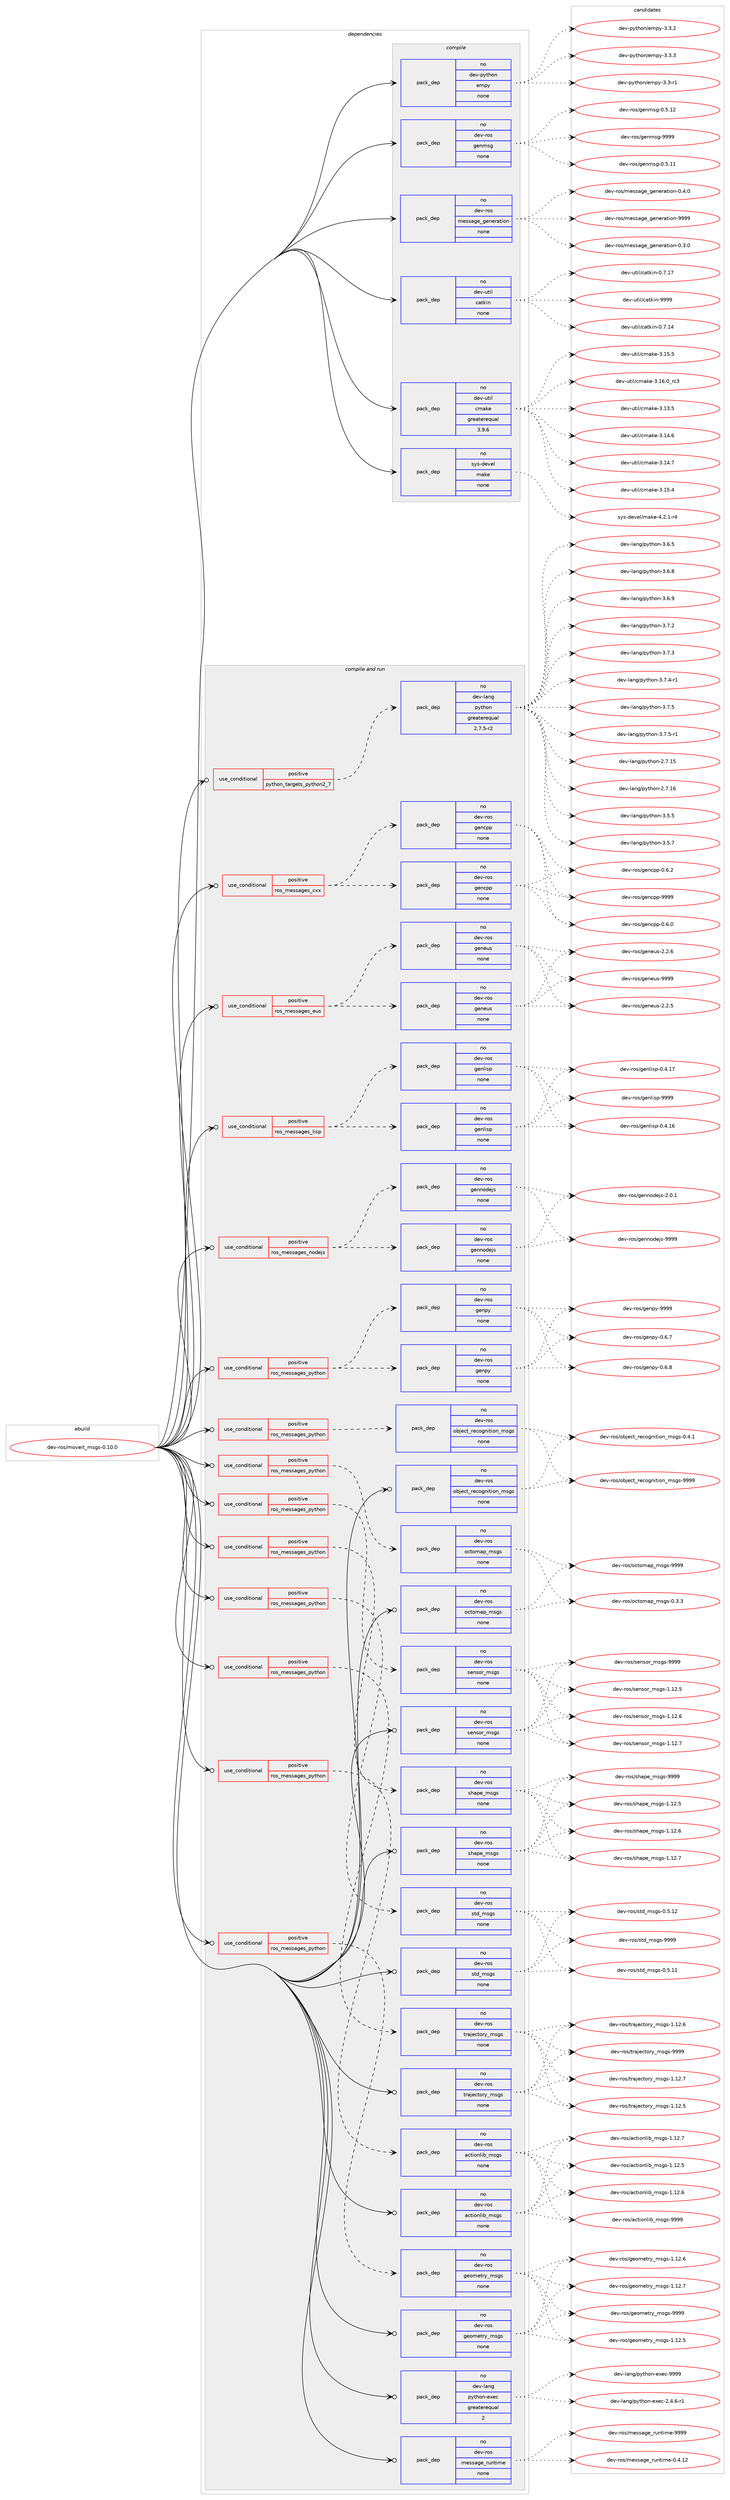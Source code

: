 digraph prolog {

# *************
# Graph options
# *************

newrank=true;
concentrate=true;
compound=true;
graph [rankdir=LR,fontname=Helvetica,fontsize=10,ranksep=1.5];#, ranksep=2.5, nodesep=0.2];
edge  [arrowhead=vee];
node  [fontname=Helvetica,fontsize=10];

# **********
# The ebuild
# **********

subgraph cluster_leftcol {
color=gray;
rank=same;
label=<<i>ebuild</i>>;
id [label="dev-ros/moveit_msgs-0.10.0", color=red, width=4, href="../dev-ros/moveit_msgs-0.10.0.svg"];
}

# ****************
# The dependencies
# ****************

subgraph cluster_midcol {
color=gray;
label=<<i>dependencies</i>>;
subgraph cluster_compile {
fillcolor="#eeeeee";
style=filled;
label=<<i>compile</i>>;
subgraph pack490744 {
dependency656495 [label=<<TABLE BORDER="0" CELLBORDER="1" CELLSPACING="0" CELLPADDING="4" WIDTH="220"><TR><TD ROWSPAN="6" CELLPADDING="30">pack_dep</TD></TR><TR><TD WIDTH="110">no</TD></TR><TR><TD>dev-python</TD></TR><TR><TD>empy</TD></TR><TR><TD>none</TD></TR><TR><TD></TD></TR></TABLE>>, shape=none, color=blue];
}
id:e -> dependency656495:w [weight=20,style="solid",arrowhead="vee"];
subgraph pack490745 {
dependency656496 [label=<<TABLE BORDER="0" CELLBORDER="1" CELLSPACING="0" CELLPADDING="4" WIDTH="220"><TR><TD ROWSPAN="6" CELLPADDING="30">pack_dep</TD></TR><TR><TD WIDTH="110">no</TD></TR><TR><TD>dev-ros</TD></TR><TR><TD>genmsg</TD></TR><TR><TD>none</TD></TR><TR><TD></TD></TR></TABLE>>, shape=none, color=blue];
}
id:e -> dependency656496:w [weight=20,style="solid",arrowhead="vee"];
subgraph pack490746 {
dependency656497 [label=<<TABLE BORDER="0" CELLBORDER="1" CELLSPACING="0" CELLPADDING="4" WIDTH="220"><TR><TD ROWSPAN="6" CELLPADDING="30">pack_dep</TD></TR><TR><TD WIDTH="110">no</TD></TR><TR><TD>dev-ros</TD></TR><TR><TD>message_generation</TD></TR><TR><TD>none</TD></TR><TR><TD></TD></TR></TABLE>>, shape=none, color=blue];
}
id:e -> dependency656497:w [weight=20,style="solid",arrowhead="vee"];
subgraph pack490747 {
dependency656498 [label=<<TABLE BORDER="0" CELLBORDER="1" CELLSPACING="0" CELLPADDING="4" WIDTH="220"><TR><TD ROWSPAN="6" CELLPADDING="30">pack_dep</TD></TR><TR><TD WIDTH="110">no</TD></TR><TR><TD>dev-util</TD></TR><TR><TD>catkin</TD></TR><TR><TD>none</TD></TR><TR><TD></TD></TR></TABLE>>, shape=none, color=blue];
}
id:e -> dependency656498:w [weight=20,style="solid",arrowhead="vee"];
subgraph pack490748 {
dependency656499 [label=<<TABLE BORDER="0" CELLBORDER="1" CELLSPACING="0" CELLPADDING="4" WIDTH="220"><TR><TD ROWSPAN="6" CELLPADDING="30">pack_dep</TD></TR><TR><TD WIDTH="110">no</TD></TR><TR><TD>dev-util</TD></TR><TR><TD>cmake</TD></TR><TR><TD>greaterequal</TD></TR><TR><TD>3.9.6</TD></TR></TABLE>>, shape=none, color=blue];
}
id:e -> dependency656499:w [weight=20,style="solid",arrowhead="vee"];
subgraph pack490749 {
dependency656500 [label=<<TABLE BORDER="0" CELLBORDER="1" CELLSPACING="0" CELLPADDING="4" WIDTH="220"><TR><TD ROWSPAN="6" CELLPADDING="30">pack_dep</TD></TR><TR><TD WIDTH="110">no</TD></TR><TR><TD>sys-devel</TD></TR><TR><TD>make</TD></TR><TR><TD>none</TD></TR><TR><TD></TD></TR></TABLE>>, shape=none, color=blue];
}
id:e -> dependency656500:w [weight=20,style="solid",arrowhead="vee"];
}
subgraph cluster_compileandrun {
fillcolor="#eeeeee";
style=filled;
label=<<i>compile and run</i>>;
subgraph cond153845 {
dependency656501 [label=<<TABLE BORDER="0" CELLBORDER="1" CELLSPACING="0" CELLPADDING="4"><TR><TD ROWSPAN="3" CELLPADDING="10">use_conditional</TD></TR><TR><TD>positive</TD></TR><TR><TD>python_targets_python2_7</TD></TR></TABLE>>, shape=none, color=red];
subgraph pack490750 {
dependency656502 [label=<<TABLE BORDER="0" CELLBORDER="1" CELLSPACING="0" CELLPADDING="4" WIDTH="220"><TR><TD ROWSPAN="6" CELLPADDING="30">pack_dep</TD></TR><TR><TD WIDTH="110">no</TD></TR><TR><TD>dev-lang</TD></TR><TR><TD>python</TD></TR><TR><TD>greaterequal</TD></TR><TR><TD>2.7.5-r2</TD></TR></TABLE>>, shape=none, color=blue];
}
dependency656501:e -> dependency656502:w [weight=20,style="dashed",arrowhead="vee"];
}
id:e -> dependency656501:w [weight=20,style="solid",arrowhead="odotvee"];
subgraph cond153846 {
dependency656503 [label=<<TABLE BORDER="0" CELLBORDER="1" CELLSPACING="0" CELLPADDING="4"><TR><TD ROWSPAN="3" CELLPADDING="10">use_conditional</TD></TR><TR><TD>positive</TD></TR><TR><TD>ros_messages_cxx</TD></TR></TABLE>>, shape=none, color=red];
subgraph pack490751 {
dependency656504 [label=<<TABLE BORDER="0" CELLBORDER="1" CELLSPACING="0" CELLPADDING="4" WIDTH="220"><TR><TD ROWSPAN="6" CELLPADDING="30">pack_dep</TD></TR><TR><TD WIDTH="110">no</TD></TR><TR><TD>dev-ros</TD></TR><TR><TD>gencpp</TD></TR><TR><TD>none</TD></TR><TR><TD></TD></TR></TABLE>>, shape=none, color=blue];
}
dependency656503:e -> dependency656504:w [weight=20,style="dashed",arrowhead="vee"];
subgraph pack490752 {
dependency656505 [label=<<TABLE BORDER="0" CELLBORDER="1" CELLSPACING="0" CELLPADDING="4" WIDTH="220"><TR><TD ROWSPAN="6" CELLPADDING="30">pack_dep</TD></TR><TR><TD WIDTH="110">no</TD></TR><TR><TD>dev-ros</TD></TR><TR><TD>gencpp</TD></TR><TR><TD>none</TD></TR><TR><TD></TD></TR></TABLE>>, shape=none, color=blue];
}
dependency656503:e -> dependency656505:w [weight=20,style="dashed",arrowhead="vee"];
}
id:e -> dependency656503:w [weight=20,style="solid",arrowhead="odotvee"];
subgraph cond153847 {
dependency656506 [label=<<TABLE BORDER="0" CELLBORDER="1" CELLSPACING="0" CELLPADDING="4"><TR><TD ROWSPAN="3" CELLPADDING="10">use_conditional</TD></TR><TR><TD>positive</TD></TR><TR><TD>ros_messages_eus</TD></TR></TABLE>>, shape=none, color=red];
subgraph pack490753 {
dependency656507 [label=<<TABLE BORDER="0" CELLBORDER="1" CELLSPACING="0" CELLPADDING="4" WIDTH="220"><TR><TD ROWSPAN="6" CELLPADDING="30">pack_dep</TD></TR><TR><TD WIDTH="110">no</TD></TR><TR><TD>dev-ros</TD></TR><TR><TD>geneus</TD></TR><TR><TD>none</TD></TR><TR><TD></TD></TR></TABLE>>, shape=none, color=blue];
}
dependency656506:e -> dependency656507:w [weight=20,style="dashed",arrowhead="vee"];
subgraph pack490754 {
dependency656508 [label=<<TABLE BORDER="0" CELLBORDER="1" CELLSPACING="0" CELLPADDING="4" WIDTH="220"><TR><TD ROWSPAN="6" CELLPADDING="30">pack_dep</TD></TR><TR><TD WIDTH="110">no</TD></TR><TR><TD>dev-ros</TD></TR><TR><TD>geneus</TD></TR><TR><TD>none</TD></TR><TR><TD></TD></TR></TABLE>>, shape=none, color=blue];
}
dependency656506:e -> dependency656508:w [weight=20,style="dashed",arrowhead="vee"];
}
id:e -> dependency656506:w [weight=20,style="solid",arrowhead="odotvee"];
subgraph cond153848 {
dependency656509 [label=<<TABLE BORDER="0" CELLBORDER="1" CELLSPACING="0" CELLPADDING="4"><TR><TD ROWSPAN="3" CELLPADDING="10">use_conditional</TD></TR><TR><TD>positive</TD></TR><TR><TD>ros_messages_lisp</TD></TR></TABLE>>, shape=none, color=red];
subgraph pack490755 {
dependency656510 [label=<<TABLE BORDER="0" CELLBORDER="1" CELLSPACING="0" CELLPADDING="4" WIDTH="220"><TR><TD ROWSPAN="6" CELLPADDING="30">pack_dep</TD></TR><TR><TD WIDTH="110">no</TD></TR><TR><TD>dev-ros</TD></TR><TR><TD>genlisp</TD></TR><TR><TD>none</TD></TR><TR><TD></TD></TR></TABLE>>, shape=none, color=blue];
}
dependency656509:e -> dependency656510:w [weight=20,style="dashed",arrowhead="vee"];
subgraph pack490756 {
dependency656511 [label=<<TABLE BORDER="0" CELLBORDER="1" CELLSPACING="0" CELLPADDING="4" WIDTH="220"><TR><TD ROWSPAN="6" CELLPADDING="30">pack_dep</TD></TR><TR><TD WIDTH="110">no</TD></TR><TR><TD>dev-ros</TD></TR><TR><TD>genlisp</TD></TR><TR><TD>none</TD></TR><TR><TD></TD></TR></TABLE>>, shape=none, color=blue];
}
dependency656509:e -> dependency656511:w [weight=20,style="dashed",arrowhead="vee"];
}
id:e -> dependency656509:w [weight=20,style="solid",arrowhead="odotvee"];
subgraph cond153849 {
dependency656512 [label=<<TABLE BORDER="0" CELLBORDER="1" CELLSPACING="0" CELLPADDING="4"><TR><TD ROWSPAN="3" CELLPADDING="10">use_conditional</TD></TR><TR><TD>positive</TD></TR><TR><TD>ros_messages_nodejs</TD></TR></TABLE>>, shape=none, color=red];
subgraph pack490757 {
dependency656513 [label=<<TABLE BORDER="0" CELLBORDER="1" CELLSPACING="0" CELLPADDING="4" WIDTH="220"><TR><TD ROWSPAN="6" CELLPADDING="30">pack_dep</TD></TR><TR><TD WIDTH="110">no</TD></TR><TR><TD>dev-ros</TD></TR><TR><TD>gennodejs</TD></TR><TR><TD>none</TD></TR><TR><TD></TD></TR></TABLE>>, shape=none, color=blue];
}
dependency656512:e -> dependency656513:w [weight=20,style="dashed",arrowhead="vee"];
subgraph pack490758 {
dependency656514 [label=<<TABLE BORDER="0" CELLBORDER="1" CELLSPACING="0" CELLPADDING="4" WIDTH="220"><TR><TD ROWSPAN="6" CELLPADDING="30">pack_dep</TD></TR><TR><TD WIDTH="110">no</TD></TR><TR><TD>dev-ros</TD></TR><TR><TD>gennodejs</TD></TR><TR><TD>none</TD></TR><TR><TD></TD></TR></TABLE>>, shape=none, color=blue];
}
dependency656512:e -> dependency656514:w [weight=20,style="dashed",arrowhead="vee"];
}
id:e -> dependency656512:w [weight=20,style="solid",arrowhead="odotvee"];
subgraph cond153850 {
dependency656515 [label=<<TABLE BORDER="0" CELLBORDER="1" CELLSPACING="0" CELLPADDING="4"><TR><TD ROWSPAN="3" CELLPADDING="10">use_conditional</TD></TR><TR><TD>positive</TD></TR><TR><TD>ros_messages_python</TD></TR></TABLE>>, shape=none, color=red];
subgraph pack490759 {
dependency656516 [label=<<TABLE BORDER="0" CELLBORDER="1" CELLSPACING="0" CELLPADDING="4" WIDTH="220"><TR><TD ROWSPAN="6" CELLPADDING="30">pack_dep</TD></TR><TR><TD WIDTH="110">no</TD></TR><TR><TD>dev-ros</TD></TR><TR><TD>actionlib_msgs</TD></TR><TR><TD>none</TD></TR><TR><TD></TD></TR></TABLE>>, shape=none, color=blue];
}
dependency656515:e -> dependency656516:w [weight=20,style="dashed",arrowhead="vee"];
}
id:e -> dependency656515:w [weight=20,style="solid",arrowhead="odotvee"];
subgraph cond153851 {
dependency656517 [label=<<TABLE BORDER="0" CELLBORDER="1" CELLSPACING="0" CELLPADDING="4"><TR><TD ROWSPAN="3" CELLPADDING="10">use_conditional</TD></TR><TR><TD>positive</TD></TR><TR><TD>ros_messages_python</TD></TR></TABLE>>, shape=none, color=red];
subgraph pack490760 {
dependency656518 [label=<<TABLE BORDER="0" CELLBORDER="1" CELLSPACING="0" CELLPADDING="4" WIDTH="220"><TR><TD ROWSPAN="6" CELLPADDING="30">pack_dep</TD></TR><TR><TD WIDTH="110">no</TD></TR><TR><TD>dev-ros</TD></TR><TR><TD>genpy</TD></TR><TR><TD>none</TD></TR><TR><TD></TD></TR></TABLE>>, shape=none, color=blue];
}
dependency656517:e -> dependency656518:w [weight=20,style="dashed",arrowhead="vee"];
subgraph pack490761 {
dependency656519 [label=<<TABLE BORDER="0" CELLBORDER="1" CELLSPACING="0" CELLPADDING="4" WIDTH="220"><TR><TD ROWSPAN="6" CELLPADDING="30">pack_dep</TD></TR><TR><TD WIDTH="110">no</TD></TR><TR><TD>dev-ros</TD></TR><TR><TD>genpy</TD></TR><TR><TD>none</TD></TR><TR><TD></TD></TR></TABLE>>, shape=none, color=blue];
}
dependency656517:e -> dependency656519:w [weight=20,style="dashed",arrowhead="vee"];
}
id:e -> dependency656517:w [weight=20,style="solid",arrowhead="odotvee"];
subgraph cond153852 {
dependency656520 [label=<<TABLE BORDER="0" CELLBORDER="1" CELLSPACING="0" CELLPADDING="4"><TR><TD ROWSPAN="3" CELLPADDING="10">use_conditional</TD></TR><TR><TD>positive</TD></TR><TR><TD>ros_messages_python</TD></TR></TABLE>>, shape=none, color=red];
subgraph pack490762 {
dependency656521 [label=<<TABLE BORDER="0" CELLBORDER="1" CELLSPACING="0" CELLPADDING="4" WIDTH="220"><TR><TD ROWSPAN="6" CELLPADDING="30">pack_dep</TD></TR><TR><TD WIDTH="110">no</TD></TR><TR><TD>dev-ros</TD></TR><TR><TD>geometry_msgs</TD></TR><TR><TD>none</TD></TR><TR><TD></TD></TR></TABLE>>, shape=none, color=blue];
}
dependency656520:e -> dependency656521:w [weight=20,style="dashed",arrowhead="vee"];
}
id:e -> dependency656520:w [weight=20,style="solid",arrowhead="odotvee"];
subgraph cond153853 {
dependency656522 [label=<<TABLE BORDER="0" CELLBORDER="1" CELLSPACING="0" CELLPADDING="4"><TR><TD ROWSPAN="3" CELLPADDING="10">use_conditional</TD></TR><TR><TD>positive</TD></TR><TR><TD>ros_messages_python</TD></TR></TABLE>>, shape=none, color=red];
subgraph pack490763 {
dependency656523 [label=<<TABLE BORDER="0" CELLBORDER="1" CELLSPACING="0" CELLPADDING="4" WIDTH="220"><TR><TD ROWSPAN="6" CELLPADDING="30">pack_dep</TD></TR><TR><TD WIDTH="110">no</TD></TR><TR><TD>dev-ros</TD></TR><TR><TD>object_recognition_msgs</TD></TR><TR><TD>none</TD></TR><TR><TD></TD></TR></TABLE>>, shape=none, color=blue];
}
dependency656522:e -> dependency656523:w [weight=20,style="dashed",arrowhead="vee"];
}
id:e -> dependency656522:w [weight=20,style="solid",arrowhead="odotvee"];
subgraph cond153854 {
dependency656524 [label=<<TABLE BORDER="0" CELLBORDER="1" CELLSPACING="0" CELLPADDING="4"><TR><TD ROWSPAN="3" CELLPADDING="10">use_conditional</TD></TR><TR><TD>positive</TD></TR><TR><TD>ros_messages_python</TD></TR></TABLE>>, shape=none, color=red];
subgraph pack490764 {
dependency656525 [label=<<TABLE BORDER="0" CELLBORDER="1" CELLSPACING="0" CELLPADDING="4" WIDTH="220"><TR><TD ROWSPAN="6" CELLPADDING="30">pack_dep</TD></TR><TR><TD WIDTH="110">no</TD></TR><TR><TD>dev-ros</TD></TR><TR><TD>octomap_msgs</TD></TR><TR><TD>none</TD></TR><TR><TD></TD></TR></TABLE>>, shape=none, color=blue];
}
dependency656524:e -> dependency656525:w [weight=20,style="dashed",arrowhead="vee"];
}
id:e -> dependency656524:w [weight=20,style="solid",arrowhead="odotvee"];
subgraph cond153855 {
dependency656526 [label=<<TABLE BORDER="0" CELLBORDER="1" CELLSPACING="0" CELLPADDING="4"><TR><TD ROWSPAN="3" CELLPADDING="10">use_conditional</TD></TR><TR><TD>positive</TD></TR><TR><TD>ros_messages_python</TD></TR></TABLE>>, shape=none, color=red];
subgraph pack490765 {
dependency656527 [label=<<TABLE BORDER="0" CELLBORDER="1" CELLSPACING="0" CELLPADDING="4" WIDTH="220"><TR><TD ROWSPAN="6" CELLPADDING="30">pack_dep</TD></TR><TR><TD WIDTH="110">no</TD></TR><TR><TD>dev-ros</TD></TR><TR><TD>sensor_msgs</TD></TR><TR><TD>none</TD></TR><TR><TD></TD></TR></TABLE>>, shape=none, color=blue];
}
dependency656526:e -> dependency656527:w [weight=20,style="dashed",arrowhead="vee"];
}
id:e -> dependency656526:w [weight=20,style="solid",arrowhead="odotvee"];
subgraph cond153856 {
dependency656528 [label=<<TABLE BORDER="0" CELLBORDER="1" CELLSPACING="0" CELLPADDING="4"><TR><TD ROWSPAN="3" CELLPADDING="10">use_conditional</TD></TR><TR><TD>positive</TD></TR><TR><TD>ros_messages_python</TD></TR></TABLE>>, shape=none, color=red];
subgraph pack490766 {
dependency656529 [label=<<TABLE BORDER="0" CELLBORDER="1" CELLSPACING="0" CELLPADDING="4" WIDTH="220"><TR><TD ROWSPAN="6" CELLPADDING="30">pack_dep</TD></TR><TR><TD WIDTH="110">no</TD></TR><TR><TD>dev-ros</TD></TR><TR><TD>shape_msgs</TD></TR><TR><TD>none</TD></TR><TR><TD></TD></TR></TABLE>>, shape=none, color=blue];
}
dependency656528:e -> dependency656529:w [weight=20,style="dashed",arrowhead="vee"];
}
id:e -> dependency656528:w [weight=20,style="solid",arrowhead="odotvee"];
subgraph cond153857 {
dependency656530 [label=<<TABLE BORDER="0" CELLBORDER="1" CELLSPACING="0" CELLPADDING="4"><TR><TD ROWSPAN="3" CELLPADDING="10">use_conditional</TD></TR><TR><TD>positive</TD></TR><TR><TD>ros_messages_python</TD></TR></TABLE>>, shape=none, color=red];
subgraph pack490767 {
dependency656531 [label=<<TABLE BORDER="0" CELLBORDER="1" CELLSPACING="0" CELLPADDING="4" WIDTH="220"><TR><TD ROWSPAN="6" CELLPADDING="30">pack_dep</TD></TR><TR><TD WIDTH="110">no</TD></TR><TR><TD>dev-ros</TD></TR><TR><TD>std_msgs</TD></TR><TR><TD>none</TD></TR><TR><TD></TD></TR></TABLE>>, shape=none, color=blue];
}
dependency656530:e -> dependency656531:w [weight=20,style="dashed",arrowhead="vee"];
}
id:e -> dependency656530:w [weight=20,style="solid",arrowhead="odotvee"];
subgraph cond153858 {
dependency656532 [label=<<TABLE BORDER="0" CELLBORDER="1" CELLSPACING="0" CELLPADDING="4"><TR><TD ROWSPAN="3" CELLPADDING="10">use_conditional</TD></TR><TR><TD>positive</TD></TR><TR><TD>ros_messages_python</TD></TR></TABLE>>, shape=none, color=red];
subgraph pack490768 {
dependency656533 [label=<<TABLE BORDER="0" CELLBORDER="1" CELLSPACING="0" CELLPADDING="4" WIDTH="220"><TR><TD ROWSPAN="6" CELLPADDING="30">pack_dep</TD></TR><TR><TD WIDTH="110">no</TD></TR><TR><TD>dev-ros</TD></TR><TR><TD>trajectory_msgs</TD></TR><TR><TD>none</TD></TR><TR><TD></TD></TR></TABLE>>, shape=none, color=blue];
}
dependency656532:e -> dependency656533:w [weight=20,style="dashed",arrowhead="vee"];
}
id:e -> dependency656532:w [weight=20,style="solid",arrowhead="odotvee"];
subgraph pack490769 {
dependency656534 [label=<<TABLE BORDER="0" CELLBORDER="1" CELLSPACING="0" CELLPADDING="4" WIDTH="220"><TR><TD ROWSPAN="6" CELLPADDING="30">pack_dep</TD></TR><TR><TD WIDTH="110">no</TD></TR><TR><TD>dev-lang</TD></TR><TR><TD>python-exec</TD></TR><TR><TD>greaterequal</TD></TR><TR><TD>2</TD></TR></TABLE>>, shape=none, color=blue];
}
id:e -> dependency656534:w [weight=20,style="solid",arrowhead="odotvee"];
subgraph pack490770 {
dependency656535 [label=<<TABLE BORDER="0" CELLBORDER="1" CELLSPACING="0" CELLPADDING="4" WIDTH="220"><TR><TD ROWSPAN="6" CELLPADDING="30">pack_dep</TD></TR><TR><TD WIDTH="110">no</TD></TR><TR><TD>dev-ros</TD></TR><TR><TD>actionlib_msgs</TD></TR><TR><TD>none</TD></TR><TR><TD></TD></TR></TABLE>>, shape=none, color=blue];
}
id:e -> dependency656535:w [weight=20,style="solid",arrowhead="odotvee"];
subgraph pack490771 {
dependency656536 [label=<<TABLE BORDER="0" CELLBORDER="1" CELLSPACING="0" CELLPADDING="4" WIDTH="220"><TR><TD ROWSPAN="6" CELLPADDING="30">pack_dep</TD></TR><TR><TD WIDTH="110">no</TD></TR><TR><TD>dev-ros</TD></TR><TR><TD>geometry_msgs</TD></TR><TR><TD>none</TD></TR><TR><TD></TD></TR></TABLE>>, shape=none, color=blue];
}
id:e -> dependency656536:w [weight=20,style="solid",arrowhead="odotvee"];
subgraph pack490772 {
dependency656537 [label=<<TABLE BORDER="0" CELLBORDER="1" CELLSPACING="0" CELLPADDING="4" WIDTH="220"><TR><TD ROWSPAN="6" CELLPADDING="30">pack_dep</TD></TR><TR><TD WIDTH="110">no</TD></TR><TR><TD>dev-ros</TD></TR><TR><TD>message_runtime</TD></TR><TR><TD>none</TD></TR><TR><TD></TD></TR></TABLE>>, shape=none, color=blue];
}
id:e -> dependency656537:w [weight=20,style="solid",arrowhead="odotvee"];
subgraph pack490773 {
dependency656538 [label=<<TABLE BORDER="0" CELLBORDER="1" CELLSPACING="0" CELLPADDING="4" WIDTH="220"><TR><TD ROWSPAN="6" CELLPADDING="30">pack_dep</TD></TR><TR><TD WIDTH="110">no</TD></TR><TR><TD>dev-ros</TD></TR><TR><TD>object_recognition_msgs</TD></TR><TR><TD>none</TD></TR><TR><TD></TD></TR></TABLE>>, shape=none, color=blue];
}
id:e -> dependency656538:w [weight=20,style="solid",arrowhead="odotvee"];
subgraph pack490774 {
dependency656539 [label=<<TABLE BORDER="0" CELLBORDER="1" CELLSPACING="0" CELLPADDING="4" WIDTH="220"><TR><TD ROWSPAN="6" CELLPADDING="30">pack_dep</TD></TR><TR><TD WIDTH="110">no</TD></TR><TR><TD>dev-ros</TD></TR><TR><TD>octomap_msgs</TD></TR><TR><TD>none</TD></TR><TR><TD></TD></TR></TABLE>>, shape=none, color=blue];
}
id:e -> dependency656539:w [weight=20,style="solid",arrowhead="odotvee"];
subgraph pack490775 {
dependency656540 [label=<<TABLE BORDER="0" CELLBORDER="1" CELLSPACING="0" CELLPADDING="4" WIDTH="220"><TR><TD ROWSPAN="6" CELLPADDING="30">pack_dep</TD></TR><TR><TD WIDTH="110">no</TD></TR><TR><TD>dev-ros</TD></TR><TR><TD>sensor_msgs</TD></TR><TR><TD>none</TD></TR><TR><TD></TD></TR></TABLE>>, shape=none, color=blue];
}
id:e -> dependency656540:w [weight=20,style="solid",arrowhead="odotvee"];
subgraph pack490776 {
dependency656541 [label=<<TABLE BORDER="0" CELLBORDER="1" CELLSPACING="0" CELLPADDING="4" WIDTH="220"><TR><TD ROWSPAN="6" CELLPADDING="30">pack_dep</TD></TR><TR><TD WIDTH="110">no</TD></TR><TR><TD>dev-ros</TD></TR><TR><TD>shape_msgs</TD></TR><TR><TD>none</TD></TR><TR><TD></TD></TR></TABLE>>, shape=none, color=blue];
}
id:e -> dependency656541:w [weight=20,style="solid",arrowhead="odotvee"];
subgraph pack490777 {
dependency656542 [label=<<TABLE BORDER="0" CELLBORDER="1" CELLSPACING="0" CELLPADDING="4" WIDTH="220"><TR><TD ROWSPAN="6" CELLPADDING="30">pack_dep</TD></TR><TR><TD WIDTH="110">no</TD></TR><TR><TD>dev-ros</TD></TR><TR><TD>std_msgs</TD></TR><TR><TD>none</TD></TR><TR><TD></TD></TR></TABLE>>, shape=none, color=blue];
}
id:e -> dependency656542:w [weight=20,style="solid",arrowhead="odotvee"];
subgraph pack490778 {
dependency656543 [label=<<TABLE BORDER="0" CELLBORDER="1" CELLSPACING="0" CELLPADDING="4" WIDTH="220"><TR><TD ROWSPAN="6" CELLPADDING="30">pack_dep</TD></TR><TR><TD WIDTH="110">no</TD></TR><TR><TD>dev-ros</TD></TR><TR><TD>trajectory_msgs</TD></TR><TR><TD>none</TD></TR><TR><TD></TD></TR></TABLE>>, shape=none, color=blue];
}
id:e -> dependency656543:w [weight=20,style="solid",arrowhead="odotvee"];
}
subgraph cluster_run {
fillcolor="#eeeeee";
style=filled;
label=<<i>run</i>>;
}
}

# **************
# The candidates
# **************

subgraph cluster_choices {
rank=same;
color=gray;
label=<<i>candidates</i>>;

subgraph choice490744 {
color=black;
nodesep=1;
choice1001011184511212111610411111047101109112121455146514511449 [label="dev-python/empy-3.3-r1", color=red, width=4,href="../dev-python/empy-3.3-r1.svg"];
choice1001011184511212111610411111047101109112121455146514650 [label="dev-python/empy-3.3.2", color=red, width=4,href="../dev-python/empy-3.3.2.svg"];
choice1001011184511212111610411111047101109112121455146514651 [label="dev-python/empy-3.3.3", color=red, width=4,href="../dev-python/empy-3.3.3.svg"];
dependency656495:e -> choice1001011184511212111610411111047101109112121455146514511449:w [style=dotted,weight="100"];
dependency656495:e -> choice1001011184511212111610411111047101109112121455146514650:w [style=dotted,weight="100"];
dependency656495:e -> choice1001011184511212111610411111047101109112121455146514651:w [style=dotted,weight="100"];
}
subgraph choice490745 {
color=black;
nodesep=1;
choice100101118451141111154710310111010911510345484653464949 [label="dev-ros/genmsg-0.5.11", color=red, width=4,href="../dev-ros/genmsg-0.5.11.svg"];
choice100101118451141111154710310111010911510345484653464950 [label="dev-ros/genmsg-0.5.12", color=red, width=4,href="../dev-ros/genmsg-0.5.12.svg"];
choice10010111845114111115471031011101091151034557575757 [label="dev-ros/genmsg-9999", color=red, width=4,href="../dev-ros/genmsg-9999.svg"];
dependency656496:e -> choice100101118451141111154710310111010911510345484653464949:w [style=dotted,weight="100"];
dependency656496:e -> choice100101118451141111154710310111010911510345484653464950:w [style=dotted,weight="100"];
dependency656496:e -> choice10010111845114111115471031011101091151034557575757:w [style=dotted,weight="100"];
}
subgraph choice490746 {
color=black;
nodesep=1;
choice1001011184511411111547109101115115971031019510310111010111497116105111110454846514648 [label="dev-ros/message_generation-0.3.0", color=red, width=4,href="../dev-ros/message_generation-0.3.0.svg"];
choice1001011184511411111547109101115115971031019510310111010111497116105111110454846524648 [label="dev-ros/message_generation-0.4.0", color=red, width=4,href="../dev-ros/message_generation-0.4.0.svg"];
choice10010111845114111115471091011151159710310195103101110101114971161051111104557575757 [label="dev-ros/message_generation-9999", color=red, width=4,href="../dev-ros/message_generation-9999.svg"];
dependency656497:e -> choice1001011184511411111547109101115115971031019510310111010111497116105111110454846514648:w [style=dotted,weight="100"];
dependency656497:e -> choice1001011184511411111547109101115115971031019510310111010111497116105111110454846524648:w [style=dotted,weight="100"];
dependency656497:e -> choice10010111845114111115471091011151159710310195103101110101114971161051111104557575757:w [style=dotted,weight="100"];
}
subgraph choice490747 {
color=black;
nodesep=1;
choice1001011184511711610510847999711610710511045484655464952 [label="dev-util/catkin-0.7.14", color=red, width=4,href="../dev-util/catkin-0.7.14.svg"];
choice1001011184511711610510847999711610710511045484655464955 [label="dev-util/catkin-0.7.17", color=red, width=4,href="../dev-util/catkin-0.7.17.svg"];
choice100101118451171161051084799971161071051104557575757 [label="dev-util/catkin-9999", color=red, width=4,href="../dev-util/catkin-9999.svg"];
dependency656498:e -> choice1001011184511711610510847999711610710511045484655464952:w [style=dotted,weight="100"];
dependency656498:e -> choice1001011184511711610510847999711610710511045484655464955:w [style=dotted,weight="100"];
dependency656498:e -> choice100101118451171161051084799971161071051104557575757:w [style=dotted,weight="100"];
}
subgraph choice490748 {
color=black;
nodesep=1;
choice1001011184511711610510847991099710710145514649514653 [label="dev-util/cmake-3.13.5", color=red, width=4,href="../dev-util/cmake-3.13.5.svg"];
choice1001011184511711610510847991099710710145514649524654 [label="dev-util/cmake-3.14.6", color=red, width=4,href="../dev-util/cmake-3.14.6.svg"];
choice1001011184511711610510847991099710710145514649524655 [label="dev-util/cmake-3.14.7", color=red, width=4,href="../dev-util/cmake-3.14.7.svg"];
choice1001011184511711610510847991099710710145514649534652 [label="dev-util/cmake-3.15.4", color=red, width=4,href="../dev-util/cmake-3.15.4.svg"];
choice1001011184511711610510847991099710710145514649534653 [label="dev-util/cmake-3.15.5", color=red, width=4,href="../dev-util/cmake-3.15.5.svg"];
choice1001011184511711610510847991099710710145514649544648951149951 [label="dev-util/cmake-3.16.0_rc3", color=red, width=4,href="../dev-util/cmake-3.16.0_rc3.svg"];
dependency656499:e -> choice1001011184511711610510847991099710710145514649514653:w [style=dotted,weight="100"];
dependency656499:e -> choice1001011184511711610510847991099710710145514649524654:w [style=dotted,weight="100"];
dependency656499:e -> choice1001011184511711610510847991099710710145514649524655:w [style=dotted,weight="100"];
dependency656499:e -> choice1001011184511711610510847991099710710145514649534652:w [style=dotted,weight="100"];
dependency656499:e -> choice1001011184511711610510847991099710710145514649534653:w [style=dotted,weight="100"];
dependency656499:e -> choice1001011184511711610510847991099710710145514649544648951149951:w [style=dotted,weight="100"];
}
subgraph choice490749 {
color=black;
nodesep=1;
choice1151211154510010111810110847109971071014552465046494511452 [label="sys-devel/make-4.2.1-r4", color=red, width=4,href="../sys-devel/make-4.2.1-r4.svg"];
dependency656500:e -> choice1151211154510010111810110847109971071014552465046494511452:w [style=dotted,weight="100"];
}
subgraph choice490750 {
color=black;
nodesep=1;
choice10010111845108971101034711212111610411111045504655464953 [label="dev-lang/python-2.7.15", color=red, width=4,href="../dev-lang/python-2.7.15.svg"];
choice10010111845108971101034711212111610411111045504655464954 [label="dev-lang/python-2.7.16", color=red, width=4,href="../dev-lang/python-2.7.16.svg"];
choice100101118451089711010347112121116104111110455146534653 [label="dev-lang/python-3.5.5", color=red, width=4,href="../dev-lang/python-3.5.5.svg"];
choice100101118451089711010347112121116104111110455146534655 [label="dev-lang/python-3.5.7", color=red, width=4,href="../dev-lang/python-3.5.7.svg"];
choice100101118451089711010347112121116104111110455146544653 [label="dev-lang/python-3.6.5", color=red, width=4,href="../dev-lang/python-3.6.5.svg"];
choice100101118451089711010347112121116104111110455146544656 [label="dev-lang/python-3.6.8", color=red, width=4,href="../dev-lang/python-3.6.8.svg"];
choice100101118451089711010347112121116104111110455146544657 [label="dev-lang/python-3.6.9", color=red, width=4,href="../dev-lang/python-3.6.9.svg"];
choice100101118451089711010347112121116104111110455146554650 [label="dev-lang/python-3.7.2", color=red, width=4,href="../dev-lang/python-3.7.2.svg"];
choice100101118451089711010347112121116104111110455146554651 [label="dev-lang/python-3.7.3", color=red, width=4,href="../dev-lang/python-3.7.3.svg"];
choice1001011184510897110103471121211161041111104551465546524511449 [label="dev-lang/python-3.7.4-r1", color=red, width=4,href="../dev-lang/python-3.7.4-r1.svg"];
choice100101118451089711010347112121116104111110455146554653 [label="dev-lang/python-3.7.5", color=red, width=4,href="../dev-lang/python-3.7.5.svg"];
choice1001011184510897110103471121211161041111104551465546534511449 [label="dev-lang/python-3.7.5-r1", color=red, width=4,href="../dev-lang/python-3.7.5-r1.svg"];
dependency656502:e -> choice10010111845108971101034711212111610411111045504655464953:w [style=dotted,weight="100"];
dependency656502:e -> choice10010111845108971101034711212111610411111045504655464954:w [style=dotted,weight="100"];
dependency656502:e -> choice100101118451089711010347112121116104111110455146534653:w [style=dotted,weight="100"];
dependency656502:e -> choice100101118451089711010347112121116104111110455146534655:w [style=dotted,weight="100"];
dependency656502:e -> choice100101118451089711010347112121116104111110455146544653:w [style=dotted,weight="100"];
dependency656502:e -> choice100101118451089711010347112121116104111110455146544656:w [style=dotted,weight="100"];
dependency656502:e -> choice100101118451089711010347112121116104111110455146544657:w [style=dotted,weight="100"];
dependency656502:e -> choice100101118451089711010347112121116104111110455146554650:w [style=dotted,weight="100"];
dependency656502:e -> choice100101118451089711010347112121116104111110455146554651:w [style=dotted,weight="100"];
dependency656502:e -> choice1001011184510897110103471121211161041111104551465546524511449:w [style=dotted,weight="100"];
dependency656502:e -> choice100101118451089711010347112121116104111110455146554653:w [style=dotted,weight="100"];
dependency656502:e -> choice1001011184510897110103471121211161041111104551465546534511449:w [style=dotted,weight="100"];
}
subgraph choice490751 {
color=black;
nodesep=1;
choice100101118451141111154710310111099112112454846544648 [label="dev-ros/gencpp-0.6.0", color=red, width=4,href="../dev-ros/gencpp-0.6.0.svg"];
choice100101118451141111154710310111099112112454846544650 [label="dev-ros/gencpp-0.6.2", color=red, width=4,href="../dev-ros/gencpp-0.6.2.svg"];
choice1001011184511411111547103101110991121124557575757 [label="dev-ros/gencpp-9999", color=red, width=4,href="../dev-ros/gencpp-9999.svg"];
dependency656504:e -> choice100101118451141111154710310111099112112454846544648:w [style=dotted,weight="100"];
dependency656504:e -> choice100101118451141111154710310111099112112454846544650:w [style=dotted,weight="100"];
dependency656504:e -> choice1001011184511411111547103101110991121124557575757:w [style=dotted,weight="100"];
}
subgraph choice490752 {
color=black;
nodesep=1;
choice100101118451141111154710310111099112112454846544648 [label="dev-ros/gencpp-0.6.0", color=red, width=4,href="../dev-ros/gencpp-0.6.0.svg"];
choice100101118451141111154710310111099112112454846544650 [label="dev-ros/gencpp-0.6.2", color=red, width=4,href="../dev-ros/gencpp-0.6.2.svg"];
choice1001011184511411111547103101110991121124557575757 [label="dev-ros/gencpp-9999", color=red, width=4,href="../dev-ros/gencpp-9999.svg"];
dependency656505:e -> choice100101118451141111154710310111099112112454846544648:w [style=dotted,weight="100"];
dependency656505:e -> choice100101118451141111154710310111099112112454846544650:w [style=dotted,weight="100"];
dependency656505:e -> choice1001011184511411111547103101110991121124557575757:w [style=dotted,weight="100"];
}
subgraph choice490753 {
color=black;
nodesep=1;
choice1001011184511411111547103101110101117115455046504653 [label="dev-ros/geneus-2.2.5", color=red, width=4,href="../dev-ros/geneus-2.2.5.svg"];
choice1001011184511411111547103101110101117115455046504654 [label="dev-ros/geneus-2.2.6", color=red, width=4,href="../dev-ros/geneus-2.2.6.svg"];
choice10010111845114111115471031011101011171154557575757 [label="dev-ros/geneus-9999", color=red, width=4,href="../dev-ros/geneus-9999.svg"];
dependency656507:e -> choice1001011184511411111547103101110101117115455046504653:w [style=dotted,weight="100"];
dependency656507:e -> choice1001011184511411111547103101110101117115455046504654:w [style=dotted,weight="100"];
dependency656507:e -> choice10010111845114111115471031011101011171154557575757:w [style=dotted,weight="100"];
}
subgraph choice490754 {
color=black;
nodesep=1;
choice1001011184511411111547103101110101117115455046504653 [label="dev-ros/geneus-2.2.5", color=red, width=4,href="../dev-ros/geneus-2.2.5.svg"];
choice1001011184511411111547103101110101117115455046504654 [label="dev-ros/geneus-2.2.6", color=red, width=4,href="../dev-ros/geneus-2.2.6.svg"];
choice10010111845114111115471031011101011171154557575757 [label="dev-ros/geneus-9999", color=red, width=4,href="../dev-ros/geneus-9999.svg"];
dependency656508:e -> choice1001011184511411111547103101110101117115455046504653:w [style=dotted,weight="100"];
dependency656508:e -> choice1001011184511411111547103101110101117115455046504654:w [style=dotted,weight="100"];
dependency656508:e -> choice10010111845114111115471031011101011171154557575757:w [style=dotted,weight="100"];
}
subgraph choice490755 {
color=black;
nodesep=1;
choice100101118451141111154710310111010810511511245484652464954 [label="dev-ros/genlisp-0.4.16", color=red, width=4,href="../dev-ros/genlisp-0.4.16.svg"];
choice100101118451141111154710310111010810511511245484652464955 [label="dev-ros/genlisp-0.4.17", color=red, width=4,href="../dev-ros/genlisp-0.4.17.svg"];
choice10010111845114111115471031011101081051151124557575757 [label="dev-ros/genlisp-9999", color=red, width=4,href="../dev-ros/genlisp-9999.svg"];
dependency656510:e -> choice100101118451141111154710310111010810511511245484652464954:w [style=dotted,weight="100"];
dependency656510:e -> choice100101118451141111154710310111010810511511245484652464955:w [style=dotted,weight="100"];
dependency656510:e -> choice10010111845114111115471031011101081051151124557575757:w [style=dotted,weight="100"];
}
subgraph choice490756 {
color=black;
nodesep=1;
choice100101118451141111154710310111010810511511245484652464954 [label="dev-ros/genlisp-0.4.16", color=red, width=4,href="../dev-ros/genlisp-0.4.16.svg"];
choice100101118451141111154710310111010810511511245484652464955 [label="dev-ros/genlisp-0.4.17", color=red, width=4,href="../dev-ros/genlisp-0.4.17.svg"];
choice10010111845114111115471031011101081051151124557575757 [label="dev-ros/genlisp-9999", color=red, width=4,href="../dev-ros/genlisp-9999.svg"];
dependency656511:e -> choice100101118451141111154710310111010810511511245484652464954:w [style=dotted,weight="100"];
dependency656511:e -> choice100101118451141111154710310111010810511511245484652464955:w [style=dotted,weight="100"];
dependency656511:e -> choice10010111845114111115471031011101081051151124557575757:w [style=dotted,weight="100"];
}
subgraph choice490757 {
color=black;
nodesep=1;
choice1001011184511411111547103101110110111100101106115455046484649 [label="dev-ros/gennodejs-2.0.1", color=red, width=4,href="../dev-ros/gennodejs-2.0.1.svg"];
choice10010111845114111115471031011101101111001011061154557575757 [label="dev-ros/gennodejs-9999", color=red, width=4,href="../dev-ros/gennodejs-9999.svg"];
dependency656513:e -> choice1001011184511411111547103101110110111100101106115455046484649:w [style=dotted,weight="100"];
dependency656513:e -> choice10010111845114111115471031011101101111001011061154557575757:w [style=dotted,weight="100"];
}
subgraph choice490758 {
color=black;
nodesep=1;
choice1001011184511411111547103101110110111100101106115455046484649 [label="dev-ros/gennodejs-2.0.1", color=red, width=4,href="../dev-ros/gennodejs-2.0.1.svg"];
choice10010111845114111115471031011101101111001011061154557575757 [label="dev-ros/gennodejs-9999", color=red, width=4,href="../dev-ros/gennodejs-9999.svg"];
dependency656514:e -> choice1001011184511411111547103101110110111100101106115455046484649:w [style=dotted,weight="100"];
dependency656514:e -> choice10010111845114111115471031011101101111001011061154557575757:w [style=dotted,weight="100"];
}
subgraph choice490759 {
color=black;
nodesep=1;
choice10010111845114111115479799116105111110108105989510911510311545494649504653 [label="dev-ros/actionlib_msgs-1.12.5", color=red, width=4,href="../dev-ros/actionlib_msgs-1.12.5.svg"];
choice10010111845114111115479799116105111110108105989510911510311545494649504654 [label="dev-ros/actionlib_msgs-1.12.6", color=red, width=4,href="../dev-ros/actionlib_msgs-1.12.6.svg"];
choice10010111845114111115479799116105111110108105989510911510311545494649504655 [label="dev-ros/actionlib_msgs-1.12.7", color=red, width=4,href="../dev-ros/actionlib_msgs-1.12.7.svg"];
choice1001011184511411111547979911610511111010810598951091151031154557575757 [label="dev-ros/actionlib_msgs-9999", color=red, width=4,href="../dev-ros/actionlib_msgs-9999.svg"];
dependency656516:e -> choice10010111845114111115479799116105111110108105989510911510311545494649504653:w [style=dotted,weight="100"];
dependency656516:e -> choice10010111845114111115479799116105111110108105989510911510311545494649504654:w [style=dotted,weight="100"];
dependency656516:e -> choice10010111845114111115479799116105111110108105989510911510311545494649504655:w [style=dotted,weight="100"];
dependency656516:e -> choice1001011184511411111547979911610511111010810598951091151031154557575757:w [style=dotted,weight="100"];
}
subgraph choice490760 {
color=black;
nodesep=1;
choice1001011184511411111547103101110112121454846544655 [label="dev-ros/genpy-0.6.7", color=red, width=4,href="../dev-ros/genpy-0.6.7.svg"];
choice1001011184511411111547103101110112121454846544656 [label="dev-ros/genpy-0.6.8", color=red, width=4,href="../dev-ros/genpy-0.6.8.svg"];
choice10010111845114111115471031011101121214557575757 [label="dev-ros/genpy-9999", color=red, width=4,href="../dev-ros/genpy-9999.svg"];
dependency656518:e -> choice1001011184511411111547103101110112121454846544655:w [style=dotted,weight="100"];
dependency656518:e -> choice1001011184511411111547103101110112121454846544656:w [style=dotted,weight="100"];
dependency656518:e -> choice10010111845114111115471031011101121214557575757:w [style=dotted,weight="100"];
}
subgraph choice490761 {
color=black;
nodesep=1;
choice1001011184511411111547103101110112121454846544655 [label="dev-ros/genpy-0.6.7", color=red, width=4,href="../dev-ros/genpy-0.6.7.svg"];
choice1001011184511411111547103101110112121454846544656 [label="dev-ros/genpy-0.6.8", color=red, width=4,href="../dev-ros/genpy-0.6.8.svg"];
choice10010111845114111115471031011101121214557575757 [label="dev-ros/genpy-9999", color=red, width=4,href="../dev-ros/genpy-9999.svg"];
dependency656519:e -> choice1001011184511411111547103101110112121454846544655:w [style=dotted,weight="100"];
dependency656519:e -> choice1001011184511411111547103101110112121454846544656:w [style=dotted,weight="100"];
dependency656519:e -> choice10010111845114111115471031011101121214557575757:w [style=dotted,weight="100"];
}
subgraph choice490762 {
color=black;
nodesep=1;
choice10010111845114111115471031011111091011161141219510911510311545494649504653 [label="dev-ros/geometry_msgs-1.12.5", color=red, width=4,href="../dev-ros/geometry_msgs-1.12.5.svg"];
choice10010111845114111115471031011111091011161141219510911510311545494649504654 [label="dev-ros/geometry_msgs-1.12.6", color=red, width=4,href="../dev-ros/geometry_msgs-1.12.6.svg"];
choice10010111845114111115471031011111091011161141219510911510311545494649504655 [label="dev-ros/geometry_msgs-1.12.7", color=red, width=4,href="../dev-ros/geometry_msgs-1.12.7.svg"];
choice1001011184511411111547103101111109101116114121951091151031154557575757 [label="dev-ros/geometry_msgs-9999", color=red, width=4,href="../dev-ros/geometry_msgs-9999.svg"];
dependency656521:e -> choice10010111845114111115471031011111091011161141219510911510311545494649504653:w [style=dotted,weight="100"];
dependency656521:e -> choice10010111845114111115471031011111091011161141219510911510311545494649504654:w [style=dotted,weight="100"];
dependency656521:e -> choice10010111845114111115471031011111091011161141219510911510311545494649504655:w [style=dotted,weight="100"];
dependency656521:e -> choice1001011184511411111547103101111109101116114121951091151031154557575757:w [style=dotted,weight="100"];
}
subgraph choice490763 {
color=black;
nodesep=1;
choice10010111845114111115471119810610199116951141019911110311010511610511111095109115103115454846524649 [label="dev-ros/object_recognition_msgs-0.4.1", color=red, width=4,href="../dev-ros/object_recognition_msgs-0.4.1.svg"];
choice100101118451141111154711198106101991169511410199111103110105116105111110951091151031154557575757 [label="dev-ros/object_recognition_msgs-9999", color=red, width=4,href="../dev-ros/object_recognition_msgs-9999.svg"];
dependency656523:e -> choice10010111845114111115471119810610199116951141019911110311010511610511111095109115103115454846524649:w [style=dotted,weight="100"];
dependency656523:e -> choice100101118451141111154711198106101991169511410199111103110105116105111110951091151031154557575757:w [style=dotted,weight="100"];
}
subgraph choice490764 {
color=black;
nodesep=1;
choice1001011184511411111547111991161111099711295109115103115454846514651 [label="dev-ros/octomap_msgs-0.3.3", color=red, width=4,href="../dev-ros/octomap_msgs-0.3.3.svg"];
choice10010111845114111115471119911611110997112951091151031154557575757 [label="dev-ros/octomap_msgs-9999", color=red, width=4,href="../dev-ros/octomap_msgs-9999.svg"];
dependency656525:e -> choice1001011184511411111547111991161111099711295109115103115454846514651:w [style=dotted,weight="100"];
dependency656525:e -> choice10010111845114111115471119911611110997112951091151031154557575757:w [style=dotted,weight="100"];
}
subgraph choice490765 {
color=black;
nodesep=1;
choice10010111845114111115471151011101151111149510911510311545494649504653 [label="dev-ros/sensor_msgs-1.12.5", color=red, width=4,href="../dev-ros/sensor_msgs-1.12.5.svg"];
choice10010111845114111115471151011101151111149510911510311545494649504654 [label="dev-ros/sensor_msgs-1.12.6", color=red, width=4,href="../dev-ros/sensor_msgs-1.12.6.svg"];
choice10010111845114111115471151011101151111149510911510311545494649504655 [label="dev-ros/sensor_msgs-1.12.7", color=red, width=4,href="../dev-ros/sensor_msgs-1.12.7.svg"];
choice1001011184511411111547115101110115111114951091151031154557575757 [label="dev-ros/sensor_msgs-9999", color=red, width=4,href="../dev-ros/sensor_msgs-9999.svg"];
dependency656527:e -> choice10010111845114111115471151011101151111149510911510311545494649504653:w [style=dotted,weight="100"];
dependency656527:e -> choice10010111845114111115471151011101151111149510911510311545494649504654:w [style=dotted,weight="100"];
dependency656527:e -> choice10010111845114111115471151011101151111149510911510311545494649504655:w [style=dotted,weight="100"];
dependency656527:e -> choice1001011184511411111547115101110115111114951091151031154557575757:w [style=dotted,weight="100"];
}
subgraph choice490766 {
color=black;
nodesep=1;
choice1001011184511411111547115104971121019510911510311545494649504653 [label="dev-ros/shape_msgs-1.12.5", color=red, width=4,href="../dev-ros/shape_msgs-1.12.5.svg"];
choice1001011184511411111547115104971121019510911510311545494649504654 [label="dev-ros/shape_msgs-1.12.6", color=red, width=4,href="../dev-ros/shape_msgs-1.12.6.svg"];
choice1001011184511411111547115104971121019510911510311545494649504655 [label="dev-ros/shape_msgs-1.12.7", color=red, width=4,href="../dev-ros/shape_msgs-1.12.7.svg"];
choice100101118451141111154711510497112101951091151031154557575757 [label="dev-ros/shape_msgs-9999", color=red, width=4,href="../dev-ros/shape_msgs-9999.svg"];
dependency656529:e -> choice1001011184511411111547115104971121019510911510311545494649504653:w [style=dotted,weight="100"];
dependency656529:e -> choice1001011184511411111547115104971121019510911510311545494649504654:w [style=dotted,weight="100"];
dependency656529:e -> choice1001011184511411111547115104971121019510911510311545494649504655:w [style=dotted,weight="100"];
dependency656529:e -> choice100101118451141111154711510497112101951091151031154557575757:w [style=dotted,weight="100"];
}
subgraph choice490767 {
color=black;
nodesep=1;
choice10010111845114111115471151161009510911510311545484653464949 [label="dev-ros/std_msgs-0.5.11", color=red, width=4,href="../dev-ros/std_msgs-0.5.11.svg"];
choice10010111845114111115471151161009510911510311545484653464950 [label="dev-ros/std_msgs-0.5.12", color=red, width=4,href="../dev-ros/std_msgs-0.5.12.svg"];
choice1001011184511411111547115116100951091151031154557575757 [label="dev-ros/std_msgs-9999", color=red, width=4,href="../dev-ros/std_msgs-9999.svg"];
dependency656531:e -> choice10010111845114111115471151161009510911510311545484653464949:w [style=dotted,weight="100"];
dependency656531:e -> choice10010111845114111115471151161009510911510311545484653464950:w [style=dotted,weight="100"];
dependency656531:e -> choice1001011184511411111547115116100951091151031154557575757:w [style=dotted,weight="100"];
}
subgraph choice490768 {
color=black;
nodesep=1;
choice100101118451141111154711611497106101991161111141219510911510311545494649504653 [label="dev-ros/trajectory_msgs-1.12.5", color=red, width=4,href="../dev-ros/trajectory_msgs-1.12.5.svg"];
choice100101118451141111154711611497106101991161111141219510911510311545494649504654 [label="dev-ros/trajectory_msgs-1.12.6", color=red, width=4,href="../dev-ros/trajectory_msgs-1.12.6.svg"];
choice100101118451141111154711611497106101991161111141219510911510311545494649504655 [label="dev-ros/trajectory_msgs-1.12.7", color=red, width=4,href="../dev-ros/trajectory_msgs-1.12.7.svg"];
choice10010111845114111115471161149710610199116111114121951091151031154557575757 [label="dev-ros/trajectory_msgs-9999", color=red, width=4,href="../dev-ros/trajectory_msgs-9999.svg"];
dependency656533:e -> choice100101118451141111154711611497106101991161111141219510911510311545494649504653:w [style=dotted,weight="100"];
dependency656533:e -> choice100101118451141111154711611497106101991161111141219510911510311545494649504654:w [style=dotted,weight="100"];
dependency656533:e -> choice100101118451141111154711611497106101991161111141219510911510311545494649504655:w [style=dotted,weight="100"];
dependency656533:e -> choice10010111845114111115471161149710610199116111114121951091151031154557575757:w [style=dotted,weight="100"];
}
subgraph choice490769 {
color=black;
nodesep=1;
choice10010111845108971101034711212111610411111045101120101994550465246544511449 [label="dev-lang/python-exec-2.4.6-r1", color=red, width=4,href="../dev-lang/python-exec-2.4.6-r1.svg"];
choice10010111845108971101034711212111610411111045101120101994557575757 [label="dev-lang/python-exec-9999", color=red, width=4,href="../dev-lang/python-exec-9999.svg"];
dependency656534:e -> choice10010111845108971101034711212111610411111045101120101994550465246544511449:w [style=dotted,weight="100"];
dependency656534:e -> choice10010111845108971101034711212111610411111045101120101994557575757:w [style=dotted,weight="100"];
}
subgraph choice490770 {
color=black;
nodesep=1;
choice10010111845114111115479799116105111110108105989510911510311545494649504653 [label="dev-ros/actionlib_msgs-1.12.5", color=red, width=4,href="../dev-ros/actionlib_msgs-1.12.5.svg"];
choice10010111845114111115479799116105111110108105989510911510311545494649504654 [label="dev-ros/actionlib_msgs-1.12.6", color=red, width=4,href="../dev-ros/actionlib_msgs-1.12.6.svg"];
choice10010111845114111115479799116105111110108105989510911510311545494649504655 [label="dev-ros/actionlib_msgs-1.12.7", color=red, width=4,href="../dev-ros/actionlib_msgs-1.12.7.svg"];
choice1001011184511411111547979911610511111010810598951091151031154557575757 [label="dev-ros/actionlib_msgs-9999", color=red, width=4,href="../dev-ros/actionlib_msgs-9999.svg"];
dependency656535:e -> choice10010111845114111115479799116105111110108105989510911510311545494649504653:w [style=dotted,weight="100"];
dependency656535:e -> choice10010111845114111115479799116105111110108105989510911510311545494649504654:w [style=dotted,weight="100"];
dependency656535:e -> choice10010111845114111115479799116105111110108105989510911510311545494649504655:w [style=dotted,weight="100"];
dependency656535:e -> choice1001011184511411111547979911610511111010810598951091151031154557575757:w [style=dotted,weight="100"];
}
subgraph choice490771 {
color=black;
nodesep=1;
choice10010111845114111115471031011111091011161141219510911510311545494649504653 [label="dev-ros/geometry_msgs-1.12.5", color=red, width=4,href="../dev-ros/geometry_msgs-1.12.5.svg"];
choice10010111845114111115471031011111091011161141219510911510311545494649504654 [label="dev-ros/geometry_msgs-1.12.6", color=red, width=4,href="../dev-ros/geometry_msgs-1.12.6.svg"];
choice10010111845114111115471031011111091011161141219510911510311545494649504655 [label="dev-ros/geometry_msgs-1.12.7", color=red, width=4,href="../dev-ros/geometry_msgs-1.12.7.svg"];
choice1001011184511411111547103101111109101116114121951091151031154557575757 [label="dev-ros/geometry_msgs-9999", color=red, width=4,href="../dev-ros/geometry_msgs-9999.svg"];
dependency656536:e -> choice10010111845114111115471031011111091011161141219510911510311545494649504653:w [style=dotted,weight="100"];
dependency656536:e -> choice10010111845114111115471031011111091011161141219510911510311545494649504654:w [style=dotted,weight="100"];
dependency656536:e -> choice10010111845114111115471031011111091011161141219510911510311545494649504655:w [style=dotted,weight="100"];
dependency656536:e -> choice1001011184511411111547103101111109101116114121951091151031154557575757:w [style=dotted,weight="100"];
}
subgraph choice490772 {
color=black;
nodesep=1;
choice1001011184511411111547109101115115971031019511411711011610510910145484652464950 [label="dev-ros/message_runtime-0.4.12", color=red, width=4,href="../dev-ros/message_runtime-0.4.12.svg"];
choice100101118451141111154710910111511597103101951141171101161051091014557575757 [label="dev-ros/message_runtime-9999", color=red, width=4,href="../dev-ros/message_runtime-9999.svg"];
dependency656537:e -> choice1001011184511411111547109101115115971031019511411711011610510910145484652464950:w [style=dotted,weight="100"];
dependency656537:e -> choice100101118451141111154710910111511597103101951141171101161051091014557575757:w [style=dotted,weight="100"];
}
subgraph choice490773 {
color=black;
nodesep=1;
choice10010111845114111115471119810610199116951141019911110311010511610511111095109115103115454846524649 [label="dev-ros/object_recognition_msgs-0.4.1", color=red, width=4,href="../dev-ros/object_recognition_msgs-0.4.1.svg"];
choice100101118451141111154711198106101991169511410199111103110105116105111110951091151031154557575757 [label="dev-ros/object_recognition_msgs-9999", color=red, width=4,href="../dev-ros/object_recognition_msgs-9999.svg"];
dependency656538:e -> choice10010111845114111115471119810610199116951141019911110311010511610511111095109115103115454846524649:w [style=dotted,weight="100"];
dependency656538:e -> choice100101118451141111154711198106101991169511410199111103110105116105111110951091151031154557575757:w [style=dotted,weight="100"];
}
subgraph choice490774 {
color=black;
nodesep=1;
choice1001011184511411111547111991161111099711295109115103115454846514651 [label="dev-ros/octomap_msgs-0.3.3", color=red, width=4,href="../dev-ros/octomap_msgs-0.3.3.svg"];
choice10010111845114111115471119911611110997112951091151031154557575757 [label="dev-ros/octomap_msgs-9999", color=red, width=4,href="../dev-ros/octomap_msgs-9999.svg"];
dependency656539:e -> choice1001011184511411111547111991161111099711295109115103115454846514651:w [style=dotted,weight="100"];
dependency656539:e -> choice10010111845114111115471119911611110997112951091151031154557575757:w [style=dotted,weight="100"];
}
subgraph choice490775 {
color=black;
nodesep=1;
choice10010111845114111115471151011101151111149510911510311545494649504653 [label="dev-ros/sensor_msgs-1.12.5", color=red, width=4,href="../dev-ros/sensor_msgs-1.12.5.svg"];
choice10010111845114111115471151011101151111149510911510311545494649504654 [label="dev-ros/sensor_msgs-1.12.6", color=red, width=4,href="../dev-ros/sensor_msgs-1.12.6.svg"];
choice10010111845114111115471151011101151111149510911510311545494649504655 [label="dev-ros/sensor_msgs-1.12.7", color=red, width=4,href="../dev-ros/sensor_msgs-1.12.7.svg"];
choice1001011184511411111547115101110115111114951091151031154557575757 [label="dev-ros/sensor_msgs-9999", color=red, width=4,href="../dev-ros/sensor_msgs-9999.svg"];
dependency656540:e -> choice10010111845114111115471151011101151111149510911510311545494649504653:w [style=dotted,weight="100"];
dependency656540:e -> choice10010111845114111115471151011101151111149510911510311545494649504654:w [style=dotted,weight="100"];
dependency656540:e -> choice10010111845114111115471151011101151111149510911510311545494649504655:w [style=dotted,weight="100"];
dependency656540:e -> choice1001011184511411111547115101110115111114951091151031154557575757:w [style=dotted,weight="100"];
}
subgraph choice490776 {
color=black;
nodesep=1;
choice1001011184511411111547115104971121019510911510311545494649504653 [label="dev-ros/shape_msgs-1.12.5", color=red, width=4,href="../dev-ros/shape_msgs-1.12.5.svg"];
choice1001011184511411111547115104971121019510911510311545494649504654 [label="dev-ros/shape_msgs-1.12.6", color=red, width=4,href="../dev-ros/shape_msgs-1.12.6.svg"];
choice1001011184511411111547115104971121019510911510311545494649504655 [label="dev-ros/shape_msgs-1.12.7", color=red, width=4,href="../dev-ros/shape_msgs-1.12.7.svg"];
choice100101118451141111154711510497112101951091151031154557575757 [label="dev-ros/shape_msgs-9999", color=red, width=4,href="../dev-ros/shape_msgs-9999.svg"];
dependency656541:e -> choice1001011184511411111547115104971121019510911510311545494649504653:w [style=dotted,weight="100"];
dependency656541:e -> choice1001011184511411111547115104971121019510911510311545494649504654:w [style=dotted,weight="100"];
dependency656541:e -> choice1001011184511411111547115104971121019510911510311545494649504655:w [style=dotted,weight="100"];
dependency656541:e -> choice100101118451141111154711510497112101951091151031154557575757:w [style=dotted,weight="100"];
}
subgraph choice490777 {
color=black;
nodesep=1;
choice10010111845114111115471151161009510911510311545484653464949 [label="dev-ros/std_msgs-0.5.11", color=red, width=4,href="../dev-ros/std_msgs-0.5.11.svg"];
choice10010111845114111115471151161009510911510311545484653464950 [label="dev-ros/std_msgs-0.5.12", color=red, width=4,href="../dev-ros/std_msgs-0.5.12.svg"];
choice1001011184511411111547115116100951091151031154557575757 [label="dev-ros/std_msgs-9999", color=red, width=4,href="../dev-ros/std_msgs-9999.svg"];
dependency656542:e -> choice10010111845114111115471151161009510911510311545484653464949:w [style=dotted,weight="100"];
dependency656542:e -> choice10010111845114111115471151161009510911510311545484653464950:w [style=dotted,weight="100"];
dependency656542:e -> choice1001011184511411111547115116100951091151031154557575757:w [style=dotted,weight="100"];
}
subgraph choice490778 {
color=black;
nodesep=1;
choice100101118451141111154711611497106101991161111141219510911510311545494649504653 [label="dev-ros/trajectory_msgs-1.12.5", color=red, width=4,href="../dev-ros/trajectory_msgs-1.12.5.svg"];
choice100101118451141111154711611497106101991161111141219510911510311545494649504654 [label="dev-ros/trajectory_msgs-1.12.6", color=red, width=4,href="../dev-ros/trajectory_msgs-1.12.6.svg"];
choice100101118451141111154711611497106101991161111141219510911510311545494649504655 [label="dev-ros/trajectory_msgs-1.12.7", color=red, width=4,href="../dev-ros/trajectory_msgs-1.12.7.svg"];
choice10010111845114111115471161149710610199116111114121951091151031154557575757 [label="dev-ros/trajectory_msgs-9999", color=red, width=4,href="../dev-ros/trajectory_msgs-9999.svg"];
dependency656543:e -> choice100101118451141111154711611497106101991161111141219510911510311545494649504653:w [style=dotted,weight="100"];
dependency656543:e -> choice100101118451141111154711611497106101991161111141219510911510311545494649504654:w [style=dotted,weight="100"];
dependency656543:e -> choice100101118451141111154711611497106101991161111141219510911510311545494649504655:w [style=dotted,weight="100"];
dependency656543:e -> choice10010111845114111115471161149710610199116111114121951091151031154557575757:w [style=dotted,weight="100"];
}
}

}
